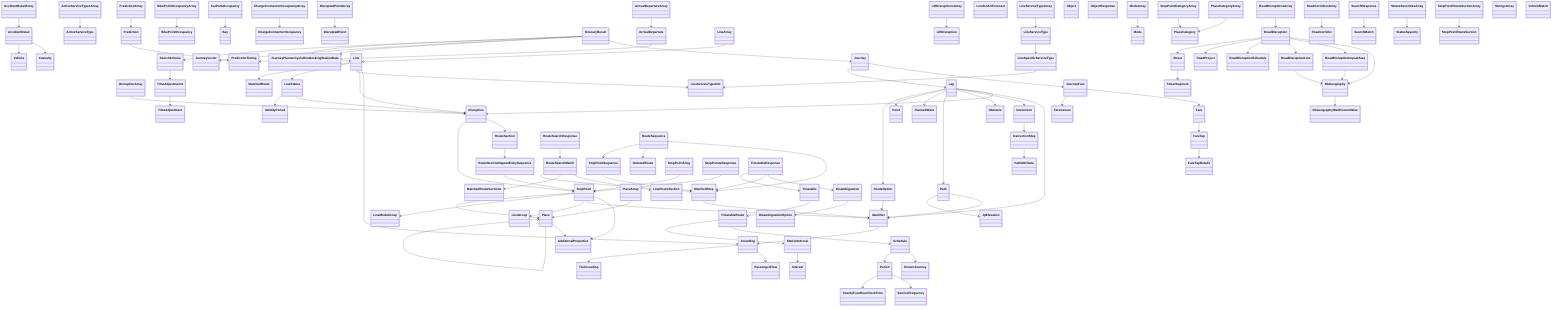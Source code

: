classDiagram
    AccidentDetailArray --> AccidentDetail
    AccidentDetail --> Casualty
    AccidentDetail --> Vehicle
    ActiveServiceTypesArray --> ActiveServiceType
    class ActiveServiceType
    ArrivalDepartureArray --> ArrivalDeparture
    ArrivalDeparture --> PredictionTiming
    BikePointOccupancyArray --> BikePointOccupancy
    class BikePointOccupancy
    CarParkOccupancy --> Bay
    class Bay
    class Casualty
    ChargeConnectorOccupancyArray --> ChargeConnectorOccupancy
    class ChargeConnectorOccupancy
    DisruptedPointArray --> DisruptedPoint
    class DisruptedPoint
    DisruptionArray --> Disruption
    ItineraryResult --> Journey
    ItineraryResult --> JourneyPlannerCycleHireDockingStationData
    ItineraryResult --> JourneyVector
    ItineraryResult --> Line
    ItineraryResult --> SearchCriteria
    Journey --> JourneyFare
    Journey --> Leg
    JourneyFare --> Fare
    JourneyFare --> FareCaveat
    Fare --> FareTap
    class FareCaveat
    FareTap --> FareTapDetails
    class FareTapDetails
    class JourneyPlannerCycleHireDockingStationData
    class JourneyVector
    Leg --> Disruption
    Leg --> Identifier
    Leg --> Instruction
    Leg --> Obstacle
    Leg --> Path
    Leg --> PlannedWork
    Leg --> Point
    Leg --> RouteOption
    Instruction --> InstructionStep
    InstructionStep --> PathAttribute
    LiftDisruptionsArray --> LiftDisruption
    class LiftDisruption
    LineArray --> Line
    Line --> Crowding
    Line --> Disruption
    Line --> LineServiceTypeInfo
    Line --> LineStatus
    Line --> MatchedRoute
    LineServiceTypeArray --> LineServiceType
    LineServiceType --> LineSpecificServiceType
    LineSpecificServiceType --> LineServiceTypeInfo
    class LineServiceTypeInfo
    LineStatus --> Disruption
    LineStatus --> ValidityPeriod
    Disruption --> RouteSection
    Disruption --> StopPoint
    class LondonAirForecast
    class MatchedRoute
    ModeArray --> Mode
    class Mode
    class Object
    class ObjectResponse
    class Obstacle
    Path --> Identifier
    Path --> JpElevation
    class JpElevation
    class PathAttribute
    PlaceArray --> Place
    PlaceCategoryArray --> PlaceCategory
    class PlannedWork
    class Point
    PredictionArray --> Prediction
    Prediction --> PredictionTiming
    class PredictionTiming
    RoadCorridorsArray --> RoadCorridor
    class RoadCorridor
    RoadDisruptionsArray --> RoadDisruption
    RoadDisruption --> DbGeography
    RoadDisruption --> RoadDisruptionImpactArea
    RoadDisruption --> RoadDisruptionLine
    RoadDisruption --> RoadDisruptionSchedule
    RoadDisruption --> RoadProject
    RoadDisruption --> Street
    RoadDisruptionImpactArea --> DbGeography
    RoadDisruptionLine --> DbGeography
    DbGeography --> DbGeographyWellKnownValue
    class DbGeographyWellKnownValue
    class RoadDisruptionSchedule
    class RoadProject
    RouteOption --> Identifier
    RouteSearchResponse --> RouteSearchMatch
    RouteSearchMatch --> LineRouteSection
    RouteSearchMatch --> MatchedRouteSections
    RouteSearchMatch --> MatchedStop
    class LineRouteSection
    class MatchedRouteSections
    RouteSection --> RouteSectionNaptanEntrySequence
    RouteSectionNaptanEntrySequence --> StopPoint
    RouteSequence --> MatchedStop
    RouteSequence --> OrderedRoute
    RouteSequence --> StopPointSequence
    class OrderedRoute
    SearchCriteria --> TimeAdjustments
    SearchResponse --> SearchMatch
    class SearchMatch
    StatusSeveritiesArray --> StatusSeverity
    class StatusSeverity
    StopPointArray --> StopPoint
    StopPointCategoryArray --> PlaceCategory
    class PlaceCategory
    StopPointRouteSectionArray --> StopPointRouteSection
    class StopPointRouteSection
    StopPointSequence --> MatchedStop
    StopPointsResponse --> StopPoint
    StopPoint --> AdditionalProperties
    StopPoint --> Identifier
    StopPoint --> LineGroup
    StopPoint --> LineModeGroup
    StopPoint --> Place
    class LineGroup
    class LineModeGroup
    Street --> StreetSegment
    class StreetSegment
    class StringsArray
    TimeAdjustments --> TimeAdjustment
    class TimeAdjustment
    TimetableResponse --> Disambiguation
    TimetableResponse --> MatchedStop
    TimetableResponse --> Timetable
    Disambiguation --> DisambiguationOption
    class DisambiguationOption
    MatchedStop --> Identifier
    Identifier --> Crowding
    Crowding --> PassengerFlow
    Crowding --> TrainLoading
    class PassengerFlow
    Timetable --> TimetableRoute
    TimetableRoute --> Schedule
    TimetableRoute --> StationInterval
    Schedule --> KnownJourney
    Schedule --> Period
    class KnownJourney
    Period --> ServiceFrequency
    Period --> TwentyFourHourClockTime
    class ServiceFrequency
    StationInterval --> Interval
    class Interval
    class TrainLoading
    class TwentyFourHourClockTime
    class ValidityPeriod
    class Vehicle
    class VehicleMatch
    class AdditionalProperties
    Place --> AdditionalProperties
    Place --> Place